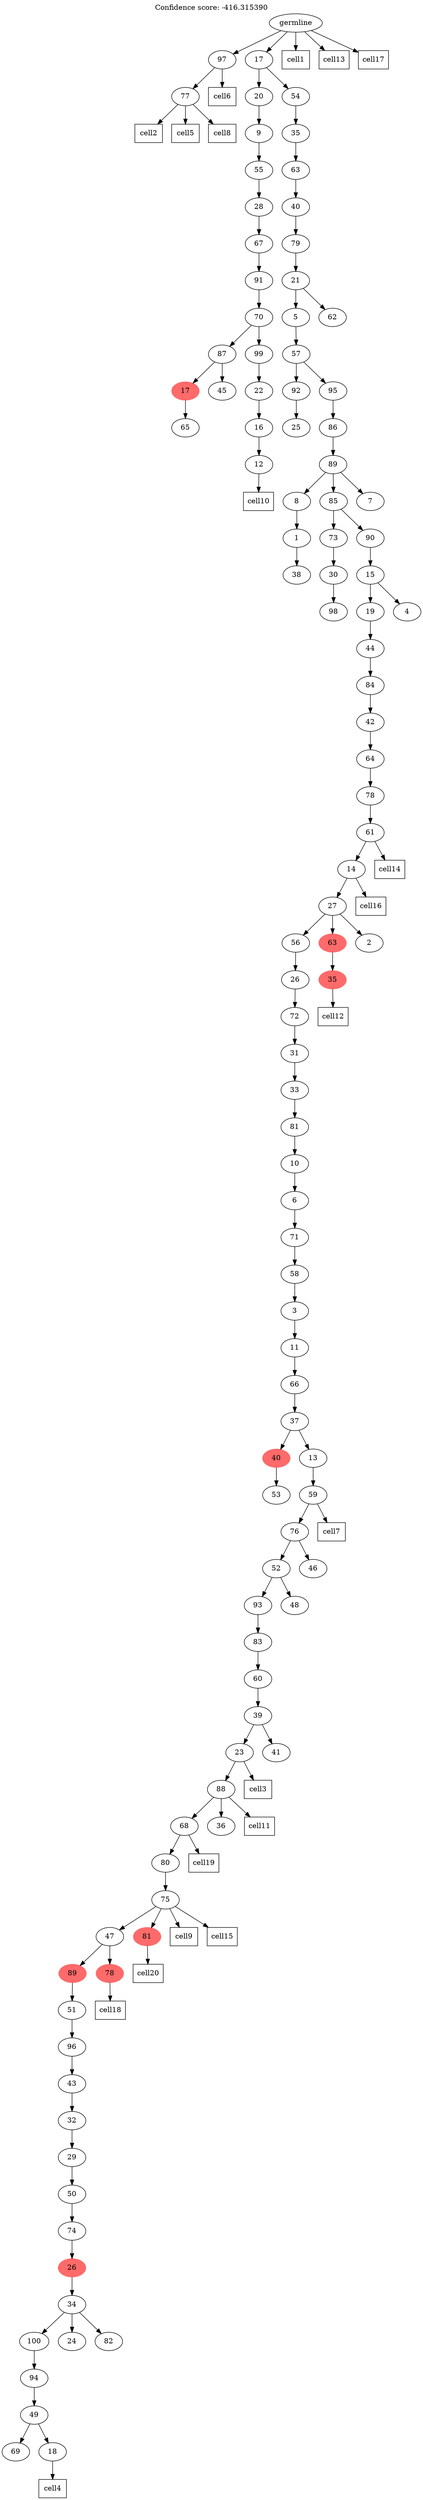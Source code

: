 digraph g {
	"107" -> "108";
	"108" [label="77"];
	"105" -> "106";
	"106" [label="65"];
	"103" -> "104";
	"104" [label="45"];
	"103" -> "105";
	"105" [color=indianred1, style=filled, label="17"];
	"101" -> "102";
	"102" [label="12"];
	"100" -> "101";
	"101" [label="16"];
	"99" -> "100";
	"100" [label="22"];
	"98" -> "99";
	"99" [label="99"];
	"98" -> "103";
	"103" [label="87"];
	"97" -> "98";
	"98" [label="70"];
	"96" -> "97";
	"97" [label="91"];
	"95" -> "96";
	"96" [label="67"];
	"94" -> "95";
	"95" [label="28"];
	"93" -> "94";
	"94" [label="55"];
	"92" -> "93";
	"93" [label="9"];
	"89" -> "90";
	"90" [label="25"];
	"86" -> "87";
	"87" [label="38"];
	"85" -> "86";
	"86" [label="1"];
	"83" -> "84";
	"84" [label="98"];
	"82" -> "83";
	"83" [label="30"];
	"78" -> "79";
	"79" [label="53"];
	"69" -> "70";
	"70" [label="69"];
	"69" -> "71";
	"71" [label="18"];
	"68" -> "69";
	"69" [label="49"];
	"67" -> "68";
	"68" [label="94"];
	"66" -> "67";
	"67" [label="100"];
	"66" -> "72";
	"72" [label="24"];
	"66" -> "73";
	"73" [label="82"];
	"65" -> "66";
	"66" [label="34"];
	"64" -> "65";
	"65" [color=indianred1, style=filled, label="26"];
	"63" -> "64";
	"64" [label="74"];
	"62" -> "63";
	"63" [label="50"];
	"61" -> "62";
	"62" [label="29"];
	"60" -> "61";
	"61" [label="32"];
	"59" -> "60";
	"60" [label="43"];
	"58" -> "59";
	"59" [label="96"];
	"57" -> "58";
	"58" [label="51"];
	"55" -> "56";
	"56" [color=indianred1, style=filled, label="78"];
	"55" -> "57";
	"57" [color=indianred1, style=filled, label="89"];
	"53" -> "54";
	"54" [color=indianred1, style=filled, label="81"];
	"53" -> "55";
	"55" [label="47"];
	"52" -> "53";
	"53" [label="75"];
	"51" -> "52";
	"52" [label="80"];
	"50" -> "51";
	"51" [label="68"];
	"50" -> "74";
	"74" [label="36"];
	"49" -> "50";
	"50" [label="88"];
	"48" -> "49";
	"49" [label="23"];
	"48" -> "75";
	"75" [label="41"];
	"47" -> "48";
	"48" [label="39"];
	"46" -> "47";
	"47" [label="60"];
	"45" -> "46";
	"46" [label="83"];
	"44" -> "45";
	"45" [label="93"];
	"44" -> "76";
	"76" [label="48"];
	"43" -> "44";
	"44" [label="52"];
	"43" -> "77";
	"77" [label="46"];
	"42" -> "43";
	"43" [label="76"];
	"41" -> "42";
	"42" [label="59"];
	"40" -> "41";
	"41" [label="13"];
	"40" -> "78";
	"78" [color=indianred1, style=filled, label="40"];
	"39" -> "40";
	"40" [label="37"];
	"38" -> "39";
	"39" [label="66"];
	"37" -> "38";
	"38" [label="11"];
	"36" -> "37";
	"37" [label="3"];
	"35" -> "36";
	"36" [label="58"];
	"34" -> "35";
	"35" [label="71"];
	"33" -> "34";
	"34" [label="6"];
	"32" -> "33";
	"33" [label="10"];
	"31" -> "32";
	"32" [label="81"];
	"30" -> "31";
	"31" [label="33"];
	"29" -> "30";
	"30" [label="31"];
	"28" -> "29";
	"29" [label="72"];
	"27" -> "28";
	"28" [label="26"];
	"25" -> "26";
	"26" [color=indianred1, style=filled, label="35"];
	"24" -> "25";
	"25" [color=indianred1, style=filled, label="63"];
	"24" -> "27";
	"27" [label="56"];
	"24" -> "80";
	"80" [label="2"];
	"23" -> "24";
	"24" [label="27"];
	"22" -> "23";
	"23" [label="14"];
	"21" -> "22";
	"22" [label="61"];
	"20" -> "21";
	"21" [label="78"];
	"19" -> "20";
	"20" [label="64"];
	"18" -> "19";
	"19" [label="42"];
	"17" -> "18";
	"18" [label="84"];
	"16" -> "17";
	"17" [label="44"];
	"15" -> "16";
	"16" [label="19"];
	"15" -> "81";
	"81" [label="4"];
	"14" -> "15";
	"15" [label="15"];
	"13" -> "14";
	"14" [label="90"];
	"13" -> "82";
	"82" [label="73"];
	"12" -> "13";
	"13" [label="85"];
	"12" -> "85";
	"85" [label="8"];
	"12" -> "88";
	"88" [label="7"];
	"11" -> "12";
	"12" [label="89"];
	"10" -> "11";
	"11" [label="86"];
	"9" -> "10";
	"10" [label="95"];
	"9" -> "89";
	"89" [label="92"];
	"8" -> "9";
	"9" [label="57"];
	"7" -> "8";
	"8" [label="5"];
	"7" -> "91";
	"91" [label="62"];
	"6" -> "7";
	"7" [label="21"];
	"5" -> "6";
	"6" [label="79"];
	"4" -> "5";
	"5" [label="40"];
	"3" -> "4";
	"4" [label="63"];
	"2" -> "3";
	"3" [label="35"];
	"1" -> "2";
	"2" [label="54"];
	"1" -> "92";
	"92" [label="20"];
	"0" -> "1";
	"1" [label="17"];
	"0" -> "107";
	"107" [label="97"];
	"0" [label="germline"];
	"0" -> "cell1";
	"cell1" [shape=box];
	"108" -> "cell2";
	"cell2" [shape=box];
	"49" -> "cell3";
	"cell3" [shape=box];
	"71" -> "cell4";
	"cell4" [shape=box];
	"108" -> "cell5";
	"cell5" [shape=box];
	"107" -> "cell6";
	"cell6" [shape=box];
	"42" -> "cell7";
	"cell7" [shape=box];
	"108" -> "cell8";
	"cell8" [shape=box];
	"53" -> "cell9";
	"cell9" [shape=box];
	"102" -> "cell10";
	"cell10" [shape=box];
	"50" -> "cell11";
	"cell11" [shape=box];
	"26" -> "cell12";
	"cell12" [shape=box];
	"0" -> "cell13";
	"cell13" [shape=box];
	"22" -> "cell14";
	"cell14" [shape=box];
	"53" -> "cell15";
	"cell15" [shape=box];
	"23" -> "cell16";
	"cell16" [shape=box];
	"0" -> "cell17";
	"cell17" [shape=box];
	"56" -> "cell18";
	"cell18" [shape=box];
	"51" -> "cell19";
	"cell19" [shape=box];
	"54" -> "cell20";
	"cell20" [shape=box];
	labelloc="t";
	label="Confidence score: -416.315390";
}
